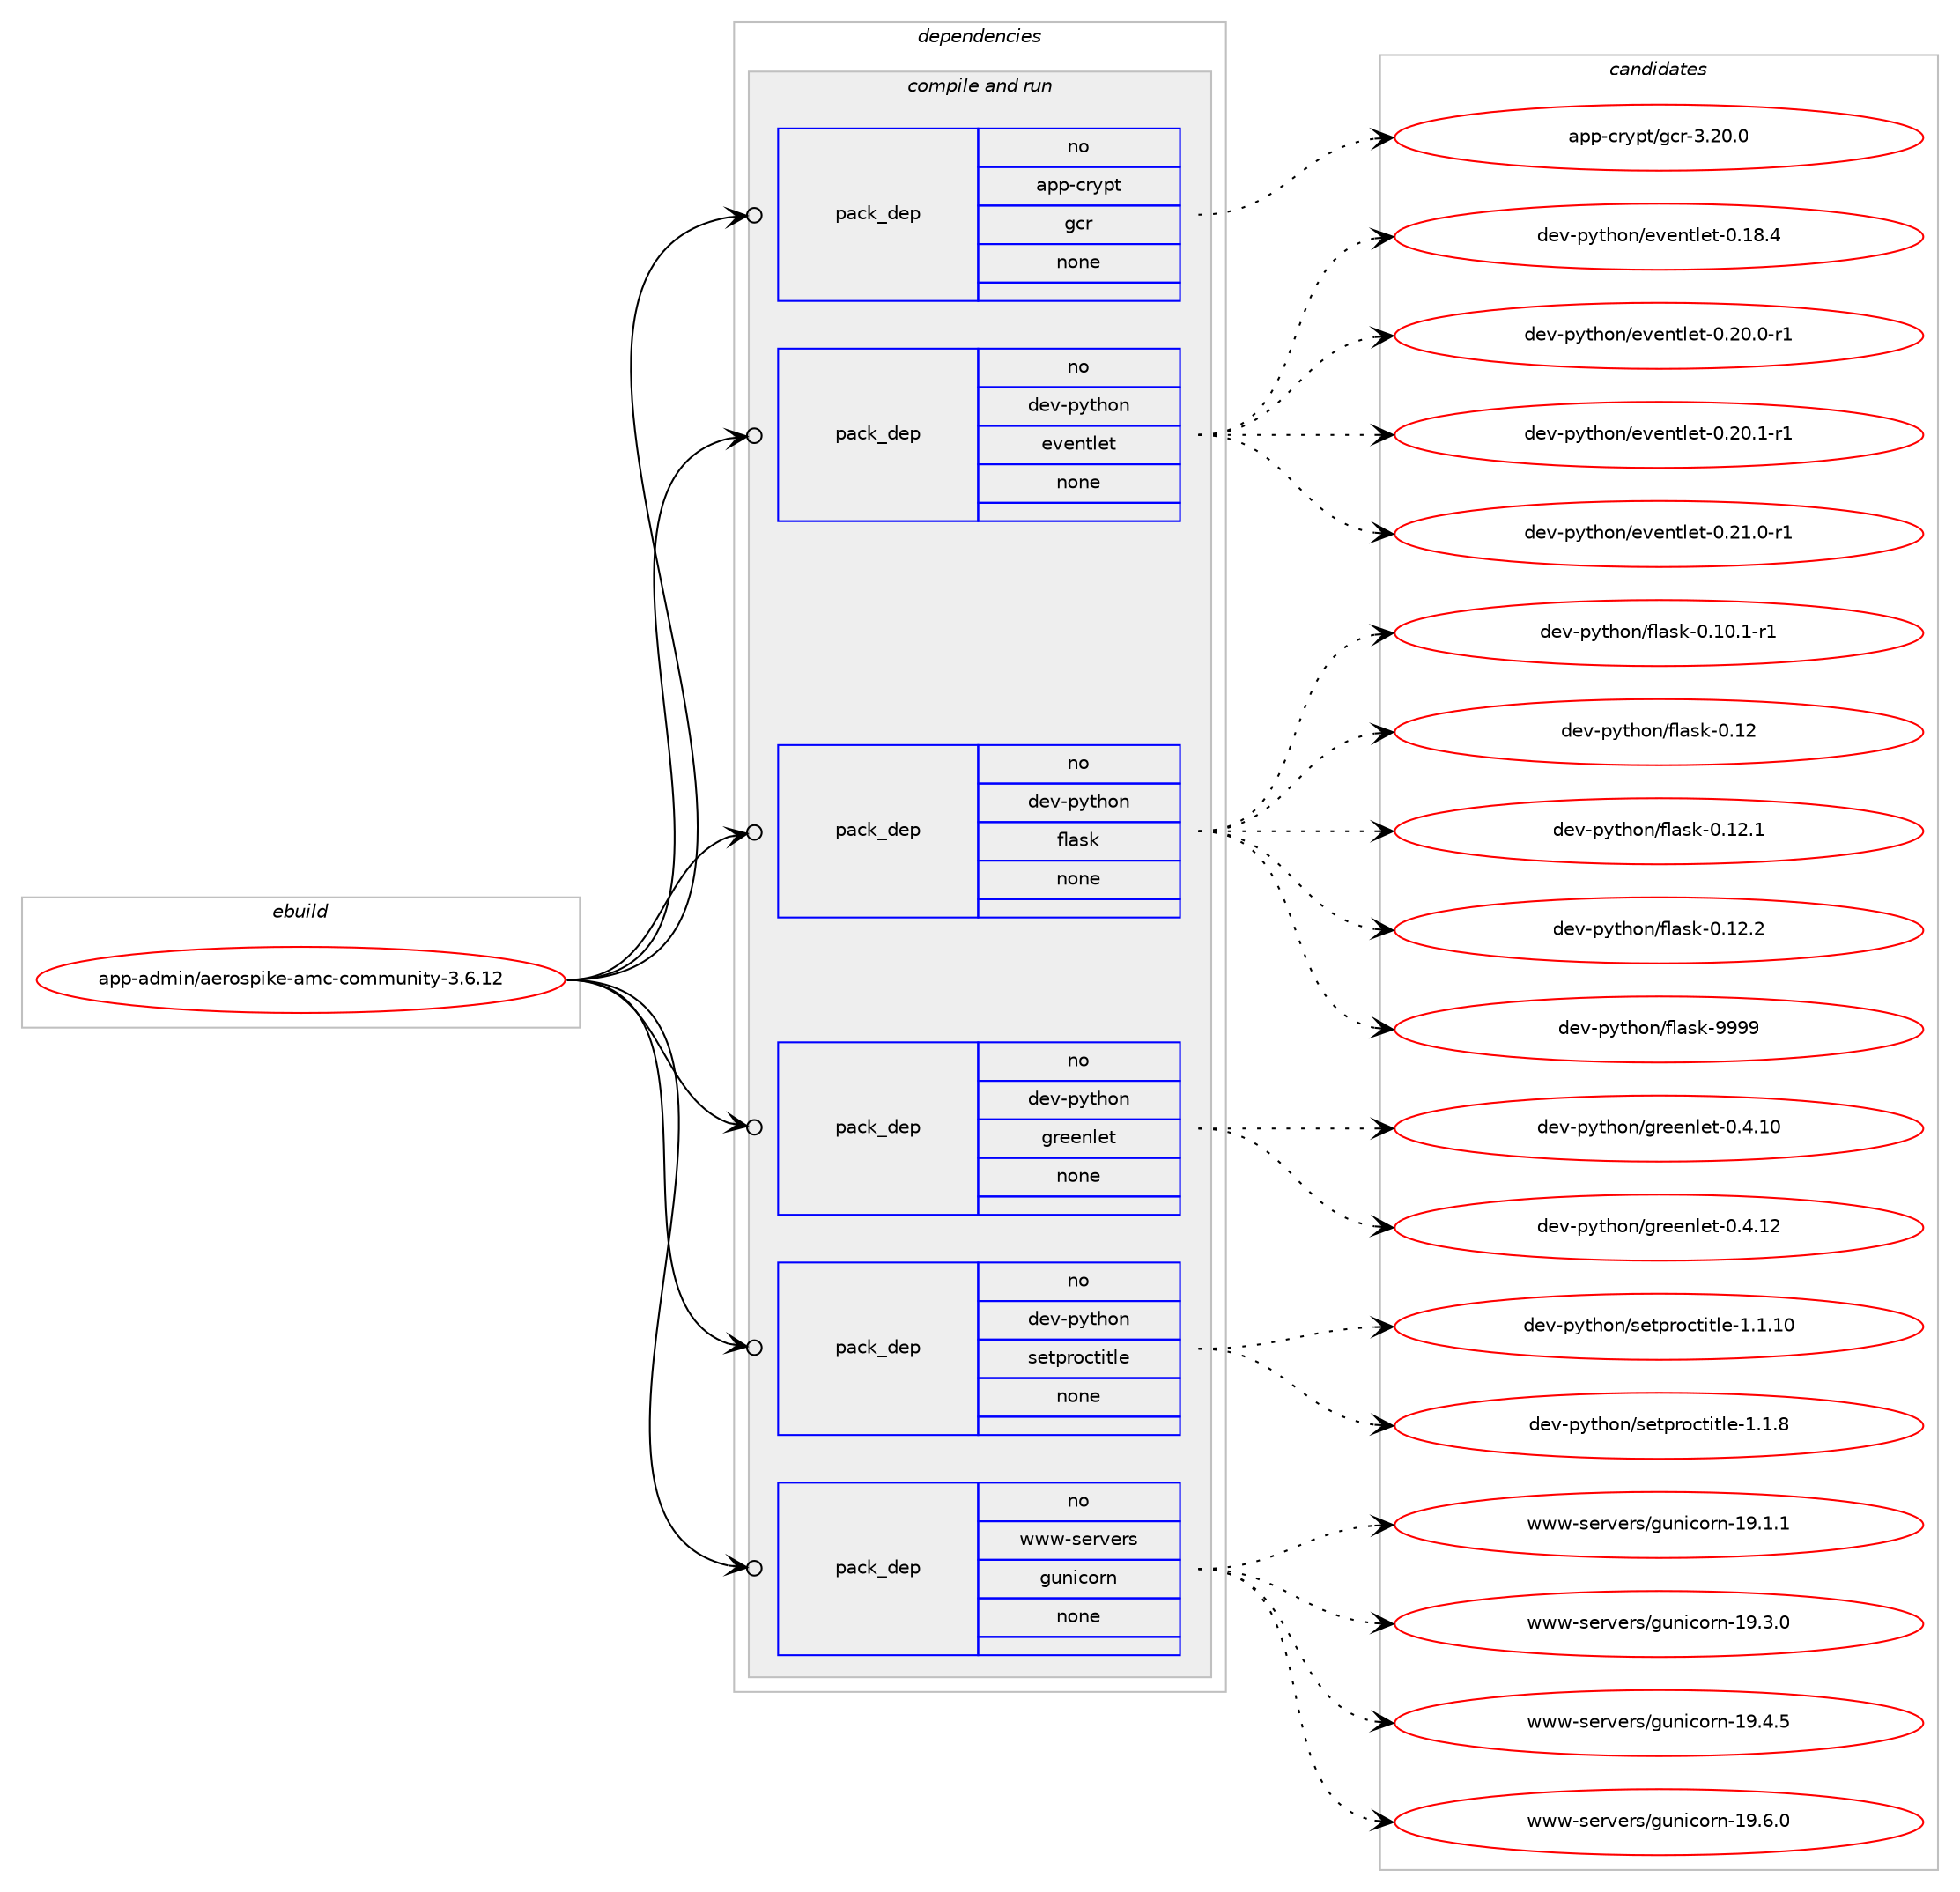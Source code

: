 digraph prolog {

# *************
# Graph options
# *************

newrank=true;
concentrate=true;
compound=true;
graph [rankdir=LR,fontname=Helvetica,fontsize=10,ranksep=1.5];#, ranksep=2.5, nodesep=0.2];
edge  [arrowhead=vee];
node  [fontname=Helvetica,fontsize=10];

# **********
# The ebuild
# **********

subgraph cluster_leftcol {
color=gray;
rank=same;
label=<<i>ebuild</i>>;
id [label="app-admin/aerospike-amc-community-3.6.12", color=red, width=4, href="../app-admin/aerospike-amc-community-3.6.12.svg"];
}

# ****************
# The dependencies
# ****************

subgraph cluster_midcol {
color=gray;
label=<<i>dependencies</i>>;
subgraph cluster_compile {
fillcolor="#eeeeee";
style=filled;
label=<<i>compile</i>>;
}
subgraph cluster_compileandrun {
fillcolor="#eeeeee";
style=filled;
label=<<i>compile and run</i>>;
subgraph pack553 {
dependency717 [label=<<TABLE BORDER="0" CELLBORDER="1" CELLSPACING="0" CELLPADDING="4" WIDTH="220"><TR><TD ROWSPAN="6" CELLPADDING="30">pack_dep</TD></TR><TR><TD WIDTH="110">no</TD></TR><TR><TD>app-crypt</TD></TR><TR><TD>gcr</TD></TR><TR><TD>none</TD></TR><TR><TD></TD></TR></TABLE>>, shape=none, color=blue];
}
id:e -> dependency717:w [weight=20,style="solid",arrowhead="odotvee"];
subgraph pack554 {
dependency718 [label=<<TABLE BORDER="0" CELLBORDER="1" CELLSPACING="0" CELLPADDING="4" WIDTH="220"><TR><TD ROWSPAN="6" CELLPADDING="30">pack_dep</TD></TR><TR><TD WIDTH="110">no</TD></TR><TR><TD>dev-python</TD></TR><TR><TD>eventlet</TD></TR><TR><TD>none</TD></TR><TR><TD></TD></TR></TABLE>>, shape=none, color=blue];
}
id:e -> dependency718:w [weight=20,style="solid",arrowhead="odotvee"];
subgraph pack555 {
dependency719 [label=<<TABLE BORDER="0" CELLBORDER="1" CELLSPACING="0" CELLPADDING="4" WIDTH="220"><TR><TD ROWSPAN="6" CELLPADDING="30">pack_dep</TD></TR><TR><TD WIDTH="110">no</TD></TR><TR><TD>dev-python</TD></TR><TR><TD>flask</TD></TR><TR><TD>none</TD></TR><TR><TD></TD></TR></TABLE>>, shape=none, color=blue];
}
id:e -> dependency719:w [weight=20,style="solid",arrowhead="odotvee"];
subgraph pack556 {
dependency720 [label=<<TABLE BORDER="0" CELLBORDER="1" CELLSPACING="0" CELLPADDING="4" WIDTH="220"><TR><TD ROWSPAN="6" CELLPADDING="30">pack_dep</TD></TR><TR><TD WIDTH="110">no</TD></TR><TR><TD>dev-python</TD></TR><TR><TD>greenlet</TD></TR><TR><TD>none</TD></TR><TR><TD></TD></TR></TABLE>>, shape=none, color=blue];
}
id:e -> dependency720:w [weight=20,style="solid",arrowhead="odotvee"];
subgraph pack557 {
dependency721 [label=<<TABLE BORDER="0" CELLBORDER="1" CELLSPACING="0" CELLPADDING="4" WIDTH="220"><TR><TD ROWSPAN="6" CELLPADDING="30">pack_dep</TD></TR><TR><TD WIDTH="110">no</TD></TR><TR><TD>dev-python</TD></TR><TR><TD>setproctitle</TD></TR><TR><TD>none</TD></TR><TR><TD></TD></TR></TABLE>>, shape=none, color=blue];
}
id:e -> dependency721:w [weight=20,style="solid",arrowhead="odotvee"];
subgraph pack558 {
dependency722 [label=<<TABLE BORDER="0" CELLBORDER="1" CELLSPACING="0" CELLPADDING="4" WIDTH="220"><TR><TD ROWSPAN="6" CELLPADDING="30">pack_dep</TD></TR><TR><TD WIDTH="110">no</TD></TR><TR><TD>www-servers</TD></TR><TR><TD>gunicorn</TD></TR><TR><TD>none</TD></TR><TR><TD></TD></TR></TABLE>>, shape=none, color=blue];
}
id:e -> dependency722:w [weight=20,style="solid",arrowhead="odotvee"];
}
subgraph cluster_run {
fillcolor="#eeeeee";
style=filled;
label=<<i>run</i>>;
}
}

# **************
# The candidates
# **************

subgraph cluster_choices {
rank=same;
color=gray;
label=<<i>candidates</i>>;

subgraph choice553 {
color=black;
nodesep=1;
choice971121124599114121112116471039911445514650484648 [label="app-crypt/gcr-3.20.0", color=red, width=4,href="../app-crypt/gcr-3.20.0.svg"];
dependency717:e -> choice971121124599114121112116471039911445514650484648:w [style=dotted,weight="100"];
}
subgraph choice554 {
color=black;
nodesep=1;
choice100101118451121211161041111104710111810111011610810111645484649564652 [label="dev-python/eventlet-0.18.4", color=red, width=4,href="../dev-python/eventlet-0.18.4.svg"];
choice1001011184511212111610411111047101118101110116108101116454846504846484511449 [label="dev-python/eventlet-0.20.0-r1", color=red, width=4,href="../dev-python/eventlet-0.20.0-r1.svg"];
choice1001011184511212111610411111047101118101110116108101116454846504846494511449 [label="dev-python/eventlet-0.20.1-r1", color=red, width=4,href="../dev-python/eventlet-0.20.1-r1.svg"];
choice1001011184511212111610411111047101118101110116108101116454846504946484511449 [label="dev-python/eventlet-0.21.0-r1", color=red, width=4,href="../dev-python/eventlet-0.21.0-r1.svg"];
dependency718:e -> choice100101118451121211161041111104710111810111011610810111645484649564652:w [style=dotted,weight="100"];
dependency718:e -> choice1001011184511212111610411111047101118101110116108101116454846504846484511449:w [style=dotted,weight="100"];
dependency718:e -> choice1001011184511212111610411111047101118101110116108101116454846504846494511449:w [style=dotted,weight="100"];
dependency718:e -> choice1001011184511212111610411111047101118101110116108101116454846504946484511449:w [style=dotted,weight="100"];
}
subgraph choice555 {
color=black;
nodesep=1;
choice100101118451121211161041111104710210897115107454846494846494511449 [label="dev-python/flask-0.10.1-r1", color=red, width=4,href="../dev-python/flask-0.10.1-r1.svg"];
choice1001011184511212111610411111047102108971151074548464950 [label="dev-python/flask-0.12", color=red, width=4,href="../dev-python/flask-0.12.svg"];
choice10010111845112121116104111110471021089711510745484649504649 [label="dev-python/flask-0.12.1", color=red, width=4,href="../dev-python/flask-0.12.1.svg"];
choice10010111845112121116104111110471021089711510745484649504650 [label="dev-python/flask-0.12.2", color=red, width=4,href="../dev-python/flask-0.12.2.svg"];
choice1001011184511212111610411111047102108971151074557575757 [label="dev-python/flask-9999", color=red, width=4,href="../dev-python/flask-9999.svg"];
dependency719:e -> choice100101118451121211161041111104710210897115107454846494846494511449:w [style=dotted,weight="100"];
dependency719:e -> choice1001011184511212111610411111047102108971151074548464950:w [style=dotted,weight="100"];
dependency719:e -> choice10010111845112121116104111110471021089711510745484649504649:w [style=dotted,weight="100"];
dependency719:e -> choice10010111845112121116104111110471021089711510745484649504650:w [style=dotted,weight="100"];
dependency719:e -> choice1001011184511212111610411111047102108971151074557575757:w [style=dotted,weight="100"];
}
subgraph choice556 {
color=black;
nodesep=1;
choice100101118451121211161041111104710311410110111010810111645484652464948 [label="dev-python/greenlet-0.4.10", color=red, width=4,href="../dev-python/greenlet-0.4.10.svg"];
choice100101118451121211161041111104710311410110111010810111645484652464950 [label="dev-python/greenlet-0.4.12", color=red, width=4,href="../dev-python/greenlet-0.4.12.svg"];
dependency720:e -> choice100101118451121211161041111104710311410110111010810111645484652464948:w [style=dotted,weight="100"];
dependency720:e -> choice100101118451121211161041111104710311410110111010810111645484652464950:w [style=dotted,weight="100"];
}
subgraph choice557 {
color=black;
nodesep=1;
choice10010111845112121116104111110471151011161121141119911610511610810145494649464948 [label="dev-python/setproctitle-1.1.10", color=red, width=4,href="../dev-python/setproctitle-1.1.10.svg"];
choice100101118451121211161041111104711510111611211411199116105116108101454946494656 [label="dev-python/setproctitle-1.1.8", color=red, width=4,href="../dev-python/setproctitle-1.1.8.svg"];
dependency721:e -> choice10010111845112121116104111110471151011161121141119911610511610810145494649464948:w [style=dotted,weight="100"];
dependency721:e -> choice100101118451121211161041111104711510111611211411199116105116108101454946494656:w [style=dotted,weight="100"];
}
subgraph choice558 {
color=black;
nodesep=1;
choice11911911945115101114118101114115471031171101059911111411045495746494649 [label="www-servers/gunicorn-19.1.1", color=red, width=4,href="../www-servers/gunicorn-19.1.1.svg"];
choice11911911945115101114118101114115471031171101059911111411045495746514648 [label="www-servers/gunicorn-19.3.0", color=red, width=4,href="../www-servers/gunicorn-19.3.0.svg"];
choice11911911945115101114118101114115471031171101059911111411045495746524653 [label="www-servers/gunicorn-19.4.5", color=red, width=4,href="../www-servers/gunicorn-19.4.5.svg"];
choice11911911945115101114118101114115471031171101059911111411045495746544648 [label="www-servers/gunicorn-19.6.0", color=red, width=4,href="../www-servers/gunicorn-19.6.0.svg"];
dependency722:e -> choice11911911945115101114118101114115471031171101059911111411045495746494649:w [style=dotted,weight="100"];
dependency722:e -> choice11911911945115101114118101114115471031171101059911111411045495746514648:w [style=dotted,weight="100"];
dependency722:e -> choice11911911945115101114118101114115471031171101059911111411045495746524653:w [style=dotted,weight="100"];
dependency722:e -> choice11911911945115101114118101114115471031171101059911111411045495746544648:w [style=dotted,weight="100"];
}
}

}
